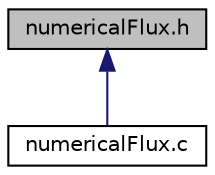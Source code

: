 digraph "numericalFlux.h"
{
 // LATEX_PDF_SIZE
  edge [fontname="Helvetica",fontsize="10",labelfontname="Helvetica",labelfontsize="10"];
  node [fontname="Helvetica",fontsize="10",shape=record];
  Node1 [label="numericalFlux.h",height=0.2,width=0.4,color="black", fillcolor="grey75", style="filled", fontcolor="black",tooltip="C implementations of numericalFlux calculations."];
  Node1 -> Node2 [dir="back",color="midnightblue",fontsize="10",style="solid",fontname="Helvetica"];
  Node2 [label="numericalFlux.c",height=0.2,width=0.4,color="black", fillcolor="white", style="filled",URL="$d7/d5e/numericalFlux_8c.html",tooltip=" "];
}

